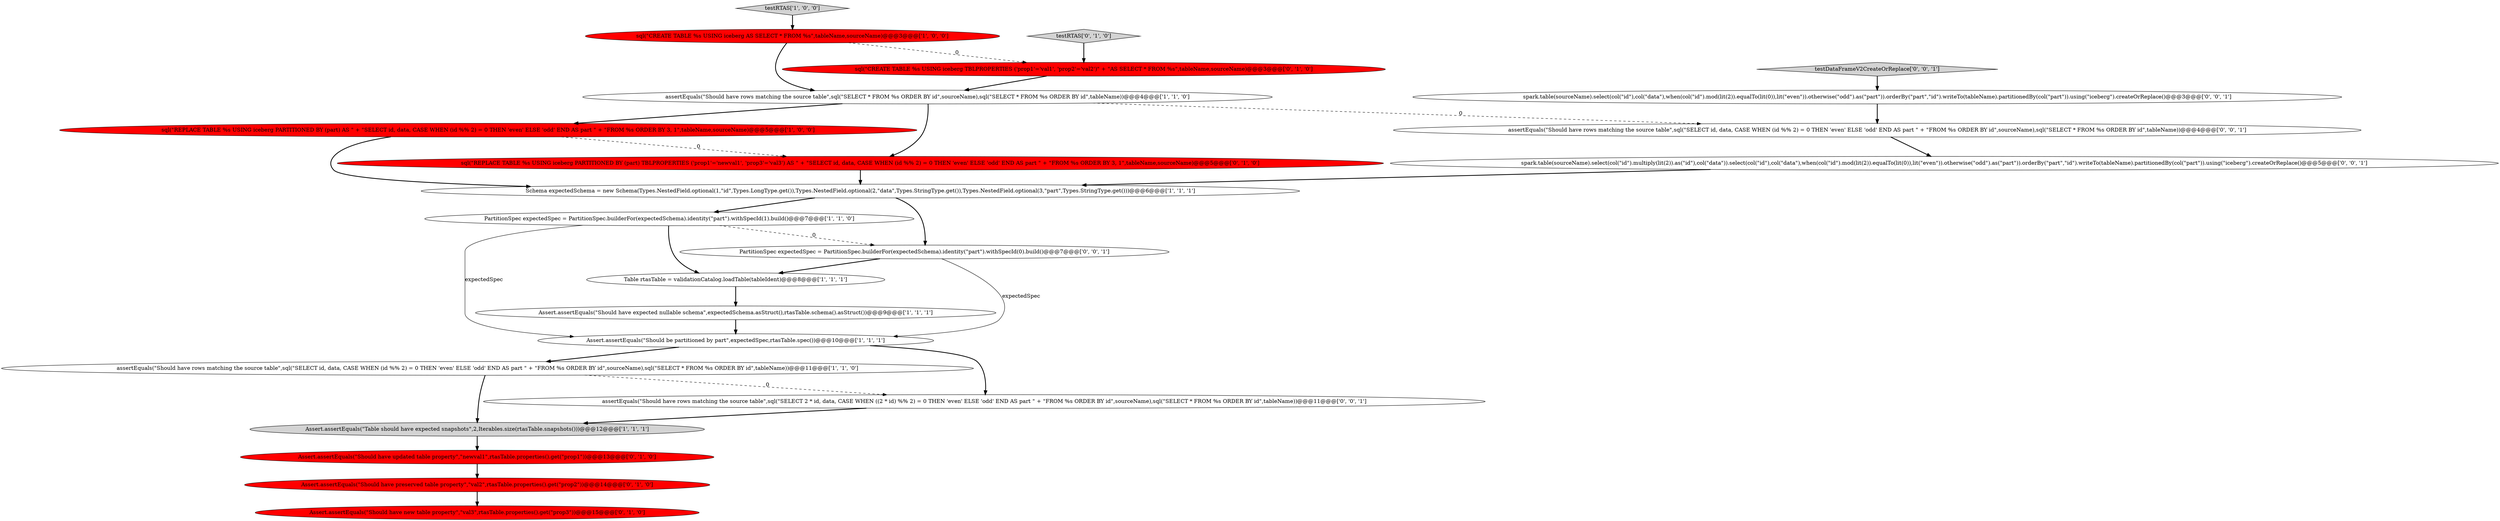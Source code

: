 digraph {
6 [style = filled, label = "PartitionSpec expectedSpec = PartitionSpec.builderFor(expectedSchema).identity(\"part\").withSpecId(1).build()@@@7@@@['1', '1', '0']", fillcolor = white, shape = ellipse image = "AAA0AAABBB1BBB"];
3 [style = filled, label = "Assert.assertEquals(\"Table should have expected snapshots\",2,Iterables.size(rtasTable.snapshots()))@@@12@@@['1', '1', '1']", fillcolor = lightgray, shape = ellipse image = "AAA0AAABBB1BBB"];
9 [style = filled, label = "Assert.assertEquals(\"Should have expected nullable schema\",expectedSchema.asStruct(),rtasTable.schema().asStruct())@@@9@@@['1', '1', '1']", fillcolor = white, shape = ellipse image = "AAA0AAABBB1BBB"];
15 [style = filled, label = "Assert.assertEquals(\"Should have preserved table property\",\"val2\",rtasTable.properties().get(\"prop2\"))@@@14@@@['0', '1', '0']", fillcolor = red, shape = ellipse image = "AAA1AAABBB2BBB"];
1 [style = filled, label = "assertEquals(\"Should have rows matching the source table\",sql(\"SELECT id, data, CASE WHEN (id %% 2) = 0 THEN 'even' ELSE 'odd' END AS part \" + \"FROM %s ORDER BY id\",sourceName),sql(\"SELECT * FROM %s ORDER BY id\",tableName))@@@11@@@['1', '1', '0']", fillcolor = white, shape = ellipse image = "AAA0AAABBB1BBB"];
4 [style = filled, label = "sql(\"CREATE TABLE %s USING iceberg AS SELECT * FROM %s\",tableName,sourceName)@@@3@@@['1', '0', '0']", fillcolor = red, shape = ellipse image = "AAA1AAABBB1BBB"];
18 [style = filled, label = "PartitionSpec expectedSpec = PartitionSpec.builderFor(expectedSchema).identity(\"part\").withSpecId(0).build()@@@7@@@['0', '0', '1']", fillcolor = white, shape = ellipse image = "AAA0AAABBB3BBB"];
17 [style = filled, label = "assertEquals(\"Should have rows matching the source table\",sql(\"SELECT id, data, CASE WHEN (id %% 2) = 0 THEN 'even' ELSE 'odd' END AS part \" + \"FROM %s ORDER BY id\",sourceName),sql(\"SELECT * FROM %s ORDER BY id\",tableName))@@@4@@@['0', '0', '1']", fillcolor = white, shape = ellipse image = "AAA0AAABBB3BBB"];
7 [style = filled, label = "sql(\"REPLACE TABLE %s USING iceberg PARTITIONED BY (part) AS \" + \"SELECT id, data, CASE WHEN (id %% 2) = 0 THEN 'even' ELSE 'odd' END AS part \" + \"FROM %s ORDER BY 3, 1\",tableName,sourceName)@@@5@@@['1', '0', '0']", fillcolor = red, shape = ellipse image = "AAA1AAABBB1BBB"];
2 [style = filled, label = "testRTAS['1', '0', '0']", fillcolor = lightgray, shape = diamond image = "AAA0AAABBB1BBB"];
11 [style = filled, label = "testRTAS['0', '1', '0']", fillcolor = lightgray, shape = diamond image = "AAA0AAABBB2BBB"];
14 [style = filled, label = "sql(\"CREATE TABLE %s USING iceberg TBLPROPERTIES ('prop1'='val1', 'prop2'='val2')\" + \"AS SELECT * FROM %s\",tableName,sourceName)@@@3@@@['0', '1', '0']", fillcolor = red, shape = ellipse image = "AAA1AAABBB2BBB"];
20 [style = filled, label = "testDataFrameV2CreateOrReplace['0', '0', '1']", fillcolor = lightgray, shape = diamond image = "AAA0AAABBB3BBB"];
16 [style = filled, label = "Assert.assertEquals(\"Should have new table property\",\"val3\",rtasTable.properties().get(\"prop3\"))@@@15@@@['0', '1', '0']", fillcolor = red, shape = ellipse image = "AAA1AAABBB2BBB"];
10 [style = filled, label = "Assert.assertEquals(\"Should be partitioned by part\",expectedSpec,rtasTable.spec())@@@10@@@['1', '1', '1']", fillcolor = white, shape = ellipse image = "AAA0AAABBB1BBB"];
0 [style = filled, label = "Table rtasTable = validationCatalog.loadTable(tableIdent)@@@8@@@['1', '1', '1']", fillcolor = white, shape = ellipse image = "AAA0AAABBB1BBB"];
22 [style = filled, label = "spark.table(sourceName).select(col(\"id\").multiply(lit(2)).as(\"id\"),col(\"data\")).select(col(\"id\"),col(\"data\"),when(col(\"id\").mod(lit(2)).equalTo(lit(0)),lit(\"even\")).otherwise(\"odd\").as(\"part\")).orderBy(\"part\",\"id\").writeTo(tableName).partitionedBy(col(\"part\")).using(\"iceberg\").createOrReplace()@@@5@@@['0', '0', '1']", fillcolor = white, shape = ellipse image = "AAA0AAABBB3BBB"];
5 [style = filled, label = "assertEquals(\"Should have rows matching the source table\",sql(\"SELECT * FROM %s ORDER BY id\",sourceName),sql(\"SELECT * FROM %s ORDER BY id\",tableName))@@@4@@@['1', '1', '0']", fillcolor = white, shape = ellipse image = "AAA0AAABBB1BBB"];
8 [style = filled, label = "Schema expectedSchema = new Schema(Types.NestedField.optional(1,\"id\",Types.LongType.get()),Types.NestedField.optional(2,\"data\",Types.StringType.get()),Types.NestedField.optional(3,\"part\",Types.StringType.get()))@@@6@@@['1', '1', '1']", fillcolor = white, shape = ellipse image = "AAA0AAABBB1BBB"];
12 [style = filled, label = "Assert.assertEquals(\"Should have updated table property\",\"newval1\",rtasTable.properties().get(\"prop1\"))@@@13@@@['0', '1', '0']", fillcolor = red, shape = ellipse image = "AAA1AAABBB2BBB"];
19 [style = filled, label = "assertEquals(\"Should have rows matching the source table\",sql(\"SELECT 2 * id, data, CASE WHEN ((2 * id) %% 2) = 0 THEN 'even' ELSE 'odd' END AS part \" + \"FROM %s ORDER BY id\",sourceName),sql(\"SELECT * FROM %s ORDER BY id\",tableName))@@@11@@@['0', '0', '1']", fillcolor = white, shape = ellipse image = "AAA0AAABBB3BBB"];
13 [style = filled, label = "sql(\"REPLACE TABLE %s USING iceberg PARTITIONED BY (part) TBLPROPERTIES ('prop1'='newval1', 'prop3'='val3') AS \" + \"SELECT id, data, CASE WHEN (id %% 2) = 0 THEN 'even' ELSE 'odd' END AS part \" + \"FROM %s ORDER BY 3, 1\",tableName,sourceName)@@@5@@@['0', '1', '0']", fillcolor = red, shape = ellipse image = "AAA1AAABBB2BBB"];
21 [style = filled, label = "spark.table(sourceName).select(col(\"id\"),col(\"data\"),when(col(\"id\").mod(lit(2)).equalTo(lit(0)),lit(\"even\")).otherwise(\"odd\").as(\"part\")).orderBy(\"part\",\"id\").writeTo(tableName).partitionedBy(col(\"part\")).using(\"iceberg\").createOrReplace()@@@3@@@['0', '0', '1']", fillcolor = white, shape = ellipse image = "AAA0AAABBB3BBB"];
0->9 [style = bold, label=""];
11->14 [style = bold, label=""];
8->18 [style = bold, label=""];
10->19 [style = bold, label=""];
18->10 [style = solid, label="expectedSpec"];
1->19 [style = dashed, label="0"];
12->15 [style = bold, label=""];
1->3 [style = bold, label=""];
8->6 [style = bold, label=""];
6->0 [style = bold, label=""];
9->10 [style = bold, label=""];
3->12 [style = bold, label=""];
17->22 [style = bold, label=""];
7->8 [style = bold, label=""];
15->16 [style = bold, label=""];
2->4 [style = bold, label=""];
6->18 [style = dashed, label="0"];
20->21 [style = bold, label=""];
22->8 [style = bold, label=""];
5->17 [style = dashed, label="0"];
5->13 [style = bold, label=""];
7->13 [style = dashed, label="0"];
5->7 [style = bold, label=""];
4->14 [style = dashed, label="0"];
13->8 [style = bold, label=""];
10->1 [style = bold, label=""];
4->5 [style = bold, label=""];
21->17 [style = bold, label=""];
18->0 [style = bold, label=""];
19->3 [style = bold, label=""];
6->10 [style = solid, label="expectedSpec"];
14->5 [style = bold, label=""];
}
